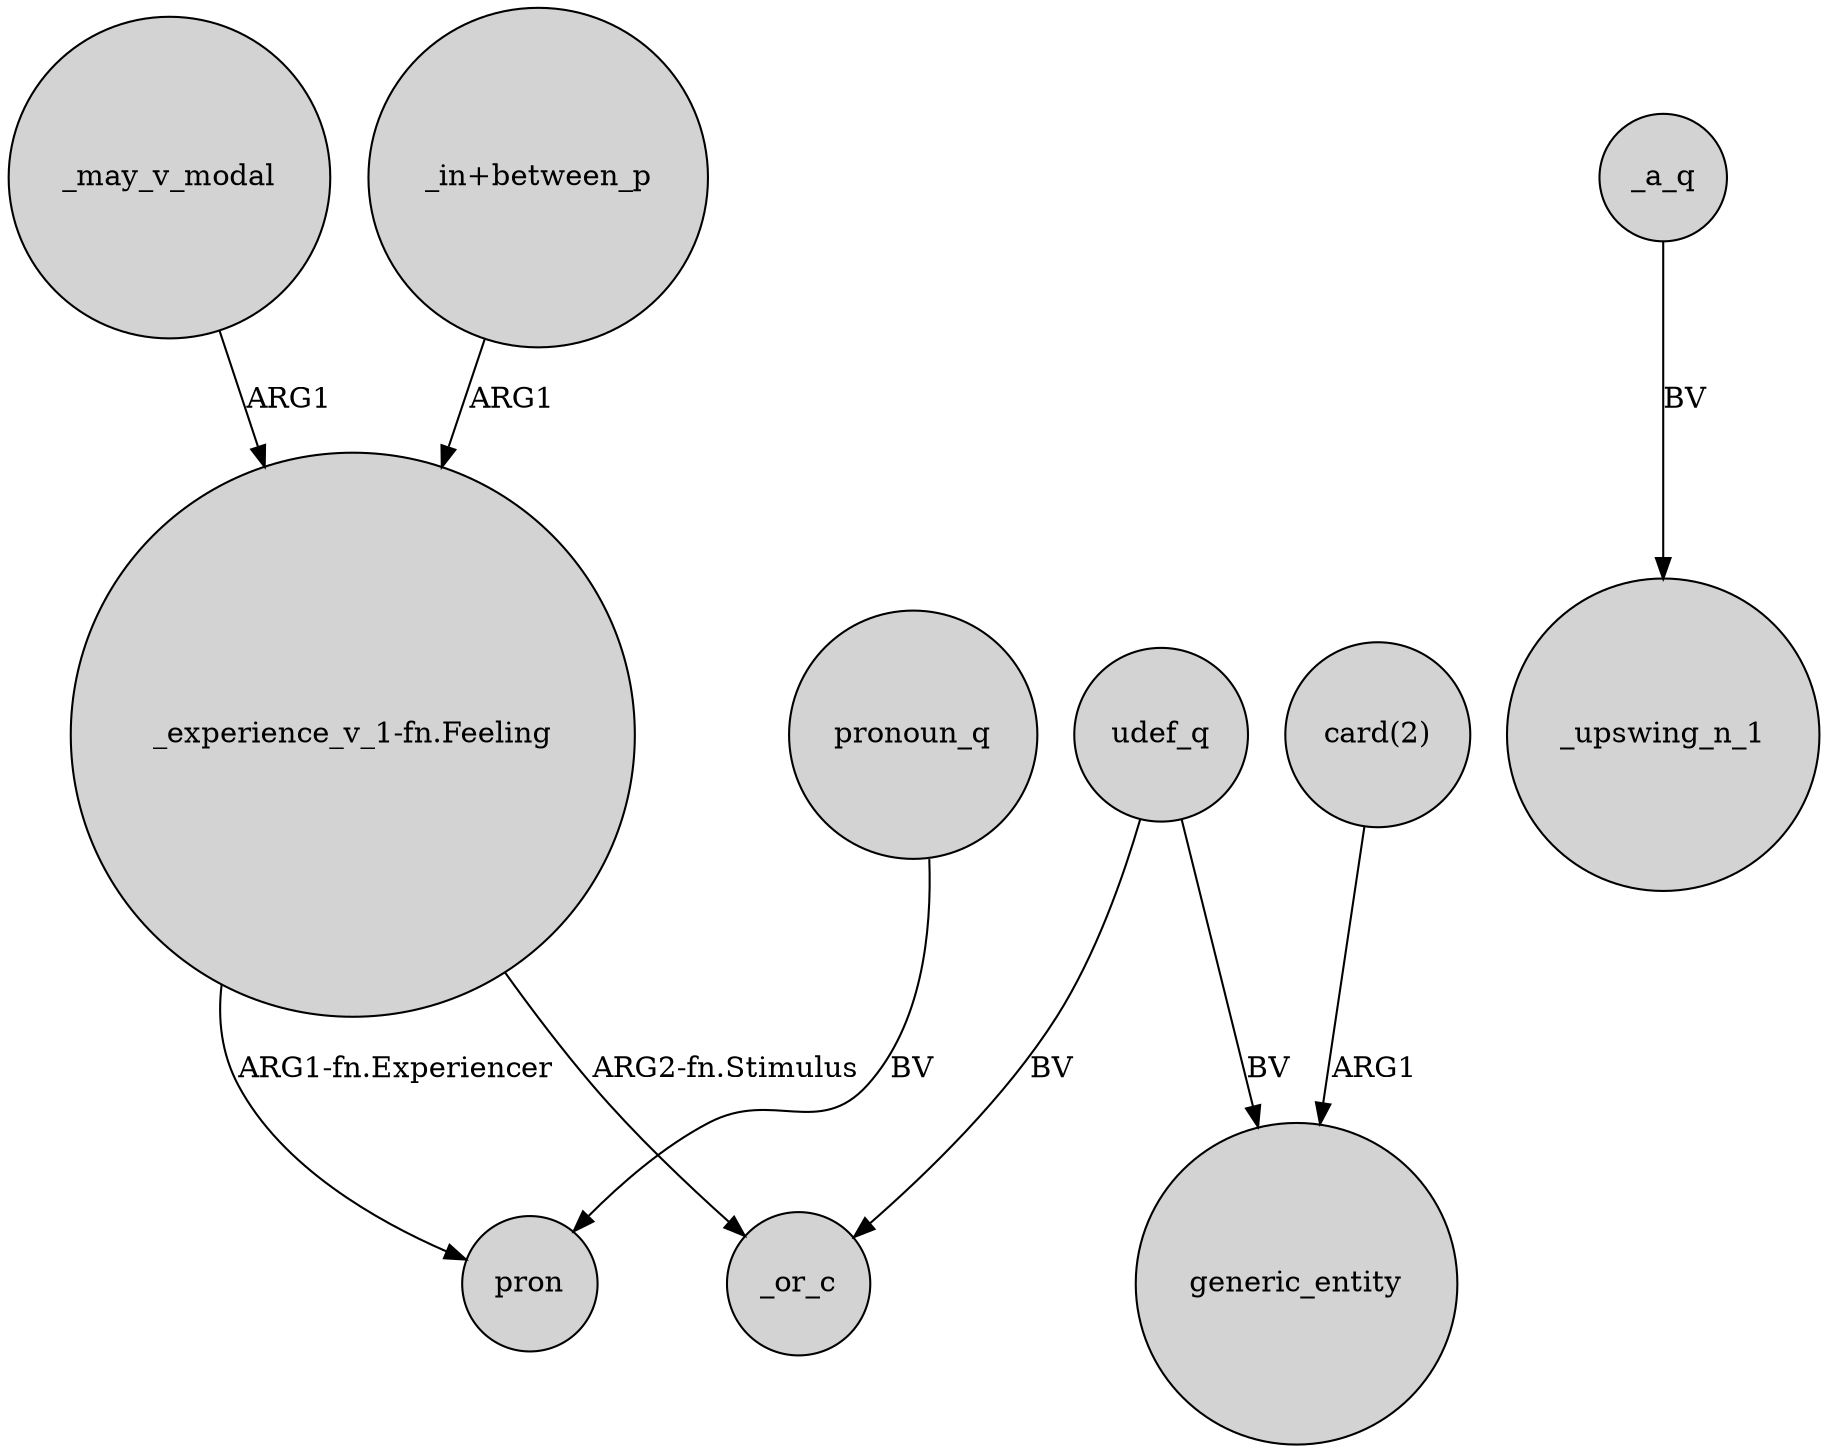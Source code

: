 digraph {
	node [shape=circle style=filled]
	_may_v_modal -> "_experience_v_1-fn.Feeling" [label=ARG1]
	_a_q -> _upswing_n_1 [label=BV]
	"_in+between_p" -> "_experience_v_1-fn.Feeling" [label=ARG1]
	udef_q -> generic_entity [label=BV]
	udef_q -> _or_c [label=BV]
	"_experience_v_1-fn.Feeling" -> pron [label="ARG1-fn.Experiencer"]
	"_experience_v_1-fn.Feeling" -> _or_c [label="ARG2-fn.Stimulus"]
	"card(2)" -> generic_entity [label=ARG1]
	pronoun_q -> pron [label=BV]
}
